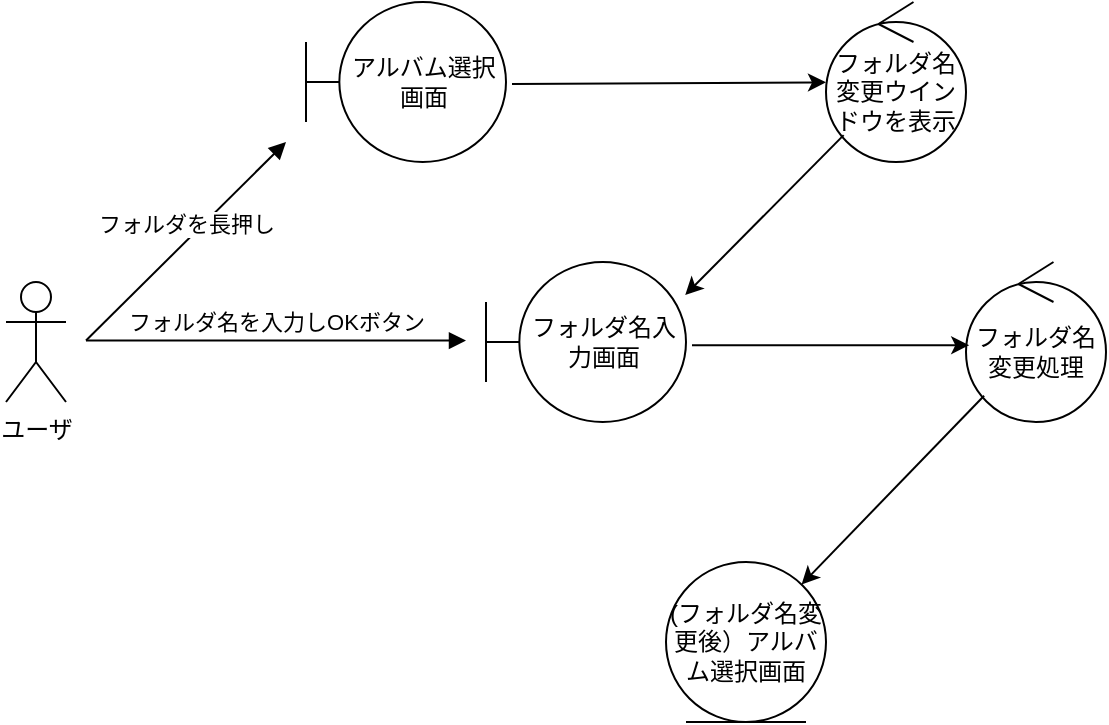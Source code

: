 <mxfile version="13.6.5">
    <diagram id="ts7A63aIfLW3sUPOczWG" name="ページ1">
        <mxGraphModel dx="758" dy="577" grid="1" gridSize="10" guides="1" tooltips="1" connect="1" arrows="1" fold="1" page="1" pageScale="1" pageWidth="827" pageHeight="1169" math="0" shadow="0">
            <root>
                <mxCell id="0"/>
                <mxCell id="1" parent="0"/>
                <mxCell id="2" value="ユーザ" style="shape=umlActor;verticalLabelPosition=bottom;verticalAlign=top;html=1;outlineConnect=0;" vertex="1" parent="1">
                    <mxGeometry x="60" y="480" width="30" height="60" as="geometry"/>
                </mxCell>
                <mxCell id="3" value="アルバム選択画面" style="shape=umlBoundary;whiteSpace=wrap;html=1;" vertex="1" parent="1">
                    <mxGeometry x="210" y="340" width="100" height="80" as="geometry"/>
                </mxCell>
                <mxCell id="4" value="フォルダを長押し" style="html=1;verticalAlign=bottom;endArrow=block;" edge="1" parent="1">
                    <mxGeometry width="80" relative="1" as="geometry">
                        <mxPoint x="100" y="509.29" as="sourcePoint"/>
                        <mxPoint x="200" y="410" as="targetPoint"/>
                    </mxGeometry>
                </mxCell>
                <mxCell id="5" value="フォルダ名変更ウインドウを表示" style="ellipse;shape=umlControl;whiteSpace=wrap;html=1;" vertex="1" parent="1">
                    <mxGeometry x="470" y="340" width="70" height="80" as="geometry"/>
                </mxCell>
                <mxCell id="6" value="フォルダ名入力画面" style="shape=umlBoundary;whiteSpace=wrap;html=1;" vertex="1" parent="1">
                    <mxGeometry x="300" y="470" width="100" height="80" as="geometry"/>
                </mxCell>
                <mxCell id="7" value="フォルダ名を入力しOKボタン" style="html=1;verticalAlign=bottom;endArrow=block;entryX=-0.1;entryY=0.491;entryDx=0;entryDy=0;entryPerimeter=0;" edge="1" parent="1" target="6">
                    <mxGeometry width="80" relative="1" as="geometry">
                        <mxPoint x="100" y="509.29" as="sourcePoint"/>
                        <mxPoint x="180" y="509.29" as="targetPoint"/>
                    </mxGeometry>
                </mxCell>
                <mxCell id="8" value="" style="endArrow=classic;html=1;" edge="1" parent="1" target="5">
                    <mxGeometry width="50" height="50" relative="1" as="geometry">
                        <mxPoint x="313" y="381" as="sourcePoint"/>
                        <mxPoint x="430" y="460" as="targetPoint"/>
                    </mxGeometry>
                </mxCell>
                <mxCell id="9" value="" style="endArrow=classic;html=1;entryX=0.996;entryY=0.207;entryDx=0;entryDy=0;entryPerimeter=0;" edge="1" parent="1" source="5" target="6">
                    <mxGeometry width="50" height="50" relative="1" as="geometry">
                        <mxPoint x="380" y="510" as="sourcePoint"/>
                        <mxPoint x="430" y="460" as="targetPoint"/>
                    </mxGeometry>
                </mxCell>
                <mxCell id="10" value="フォルダ名変更処理" style="ellipse;shape=umlControl;whiteSpace=wrap;html=1;" vertex="1" parent="1">
                    <mxGeometry x="540" y="470" width="70" height="80" as="geometry"/>
                </mxCell>
                <mxCell id="11" value="" style="endArrow=classic;html=1;exitX=1.03;exitY=0.521;exitDx=0;exitDy=0;exitPerimeter=0;entryX=0.023;entryY=0.52;entryDx=0;entryDy=0;entryPerimeter=0;" edge="1" parent="1" source="6" target="10">
                    <mxGeometry width="50" height="50" relative="1" as="geometry">
                        <mxPoint x="380" y="510" as="sourcePoint"/>
                        <mxPoint x="520" y="509" as="targetPoint"/>
                    </mxGeometry>
                </mxCell>
                <mxCell id="12" value="(フォルダ名変更後）アルバム選択画面" style="ellipse;shape=umlEntity;whiteSpace=wrap;html=1;" vertex="1" parent="1">
                    <mxGeometry x="390" y="620" width="80" height="80" as="geometry"/>
                </mxCell>
                <mxCell id="14" value="" style="endArrow=classic;html=1;" edge="1" parent="1" source="10" target="12">
                    <mxGeometry width="50" height="50" relative="1" as="geometry">
                        <mxPoint x="360" y="480" as="sourcePoint"/>
                        <mxPoint x="410" y="430" as="targetPoint"/>
                    </mxGeometry>
                </mxCell>
            </root>
        </mxGraphModel>
    </diagram>
</mxfile>